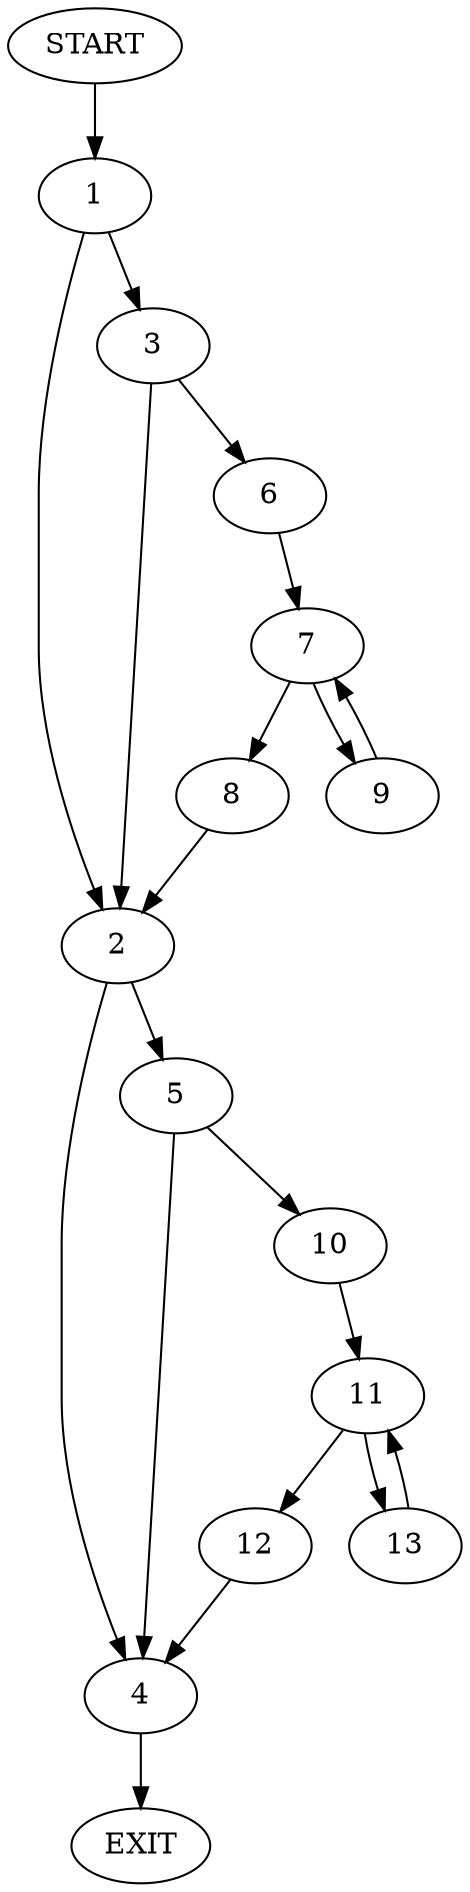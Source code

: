 digraph {
0 [label="START"]
14 [label="EXIT"]
0 -> 1
1 -> 2
1 -> 3
2 -> 4
2 -> 5
3 -> 2
3 -> 6
6 -> 7
7 -> 8
7 -> 9
9 -> 7
8 -> 2
4 -> 14
5 -> 4
5 -> 10
10 -> 11
11 -> 12
11 -> 13
13 -> 11
12 -> 4
}
